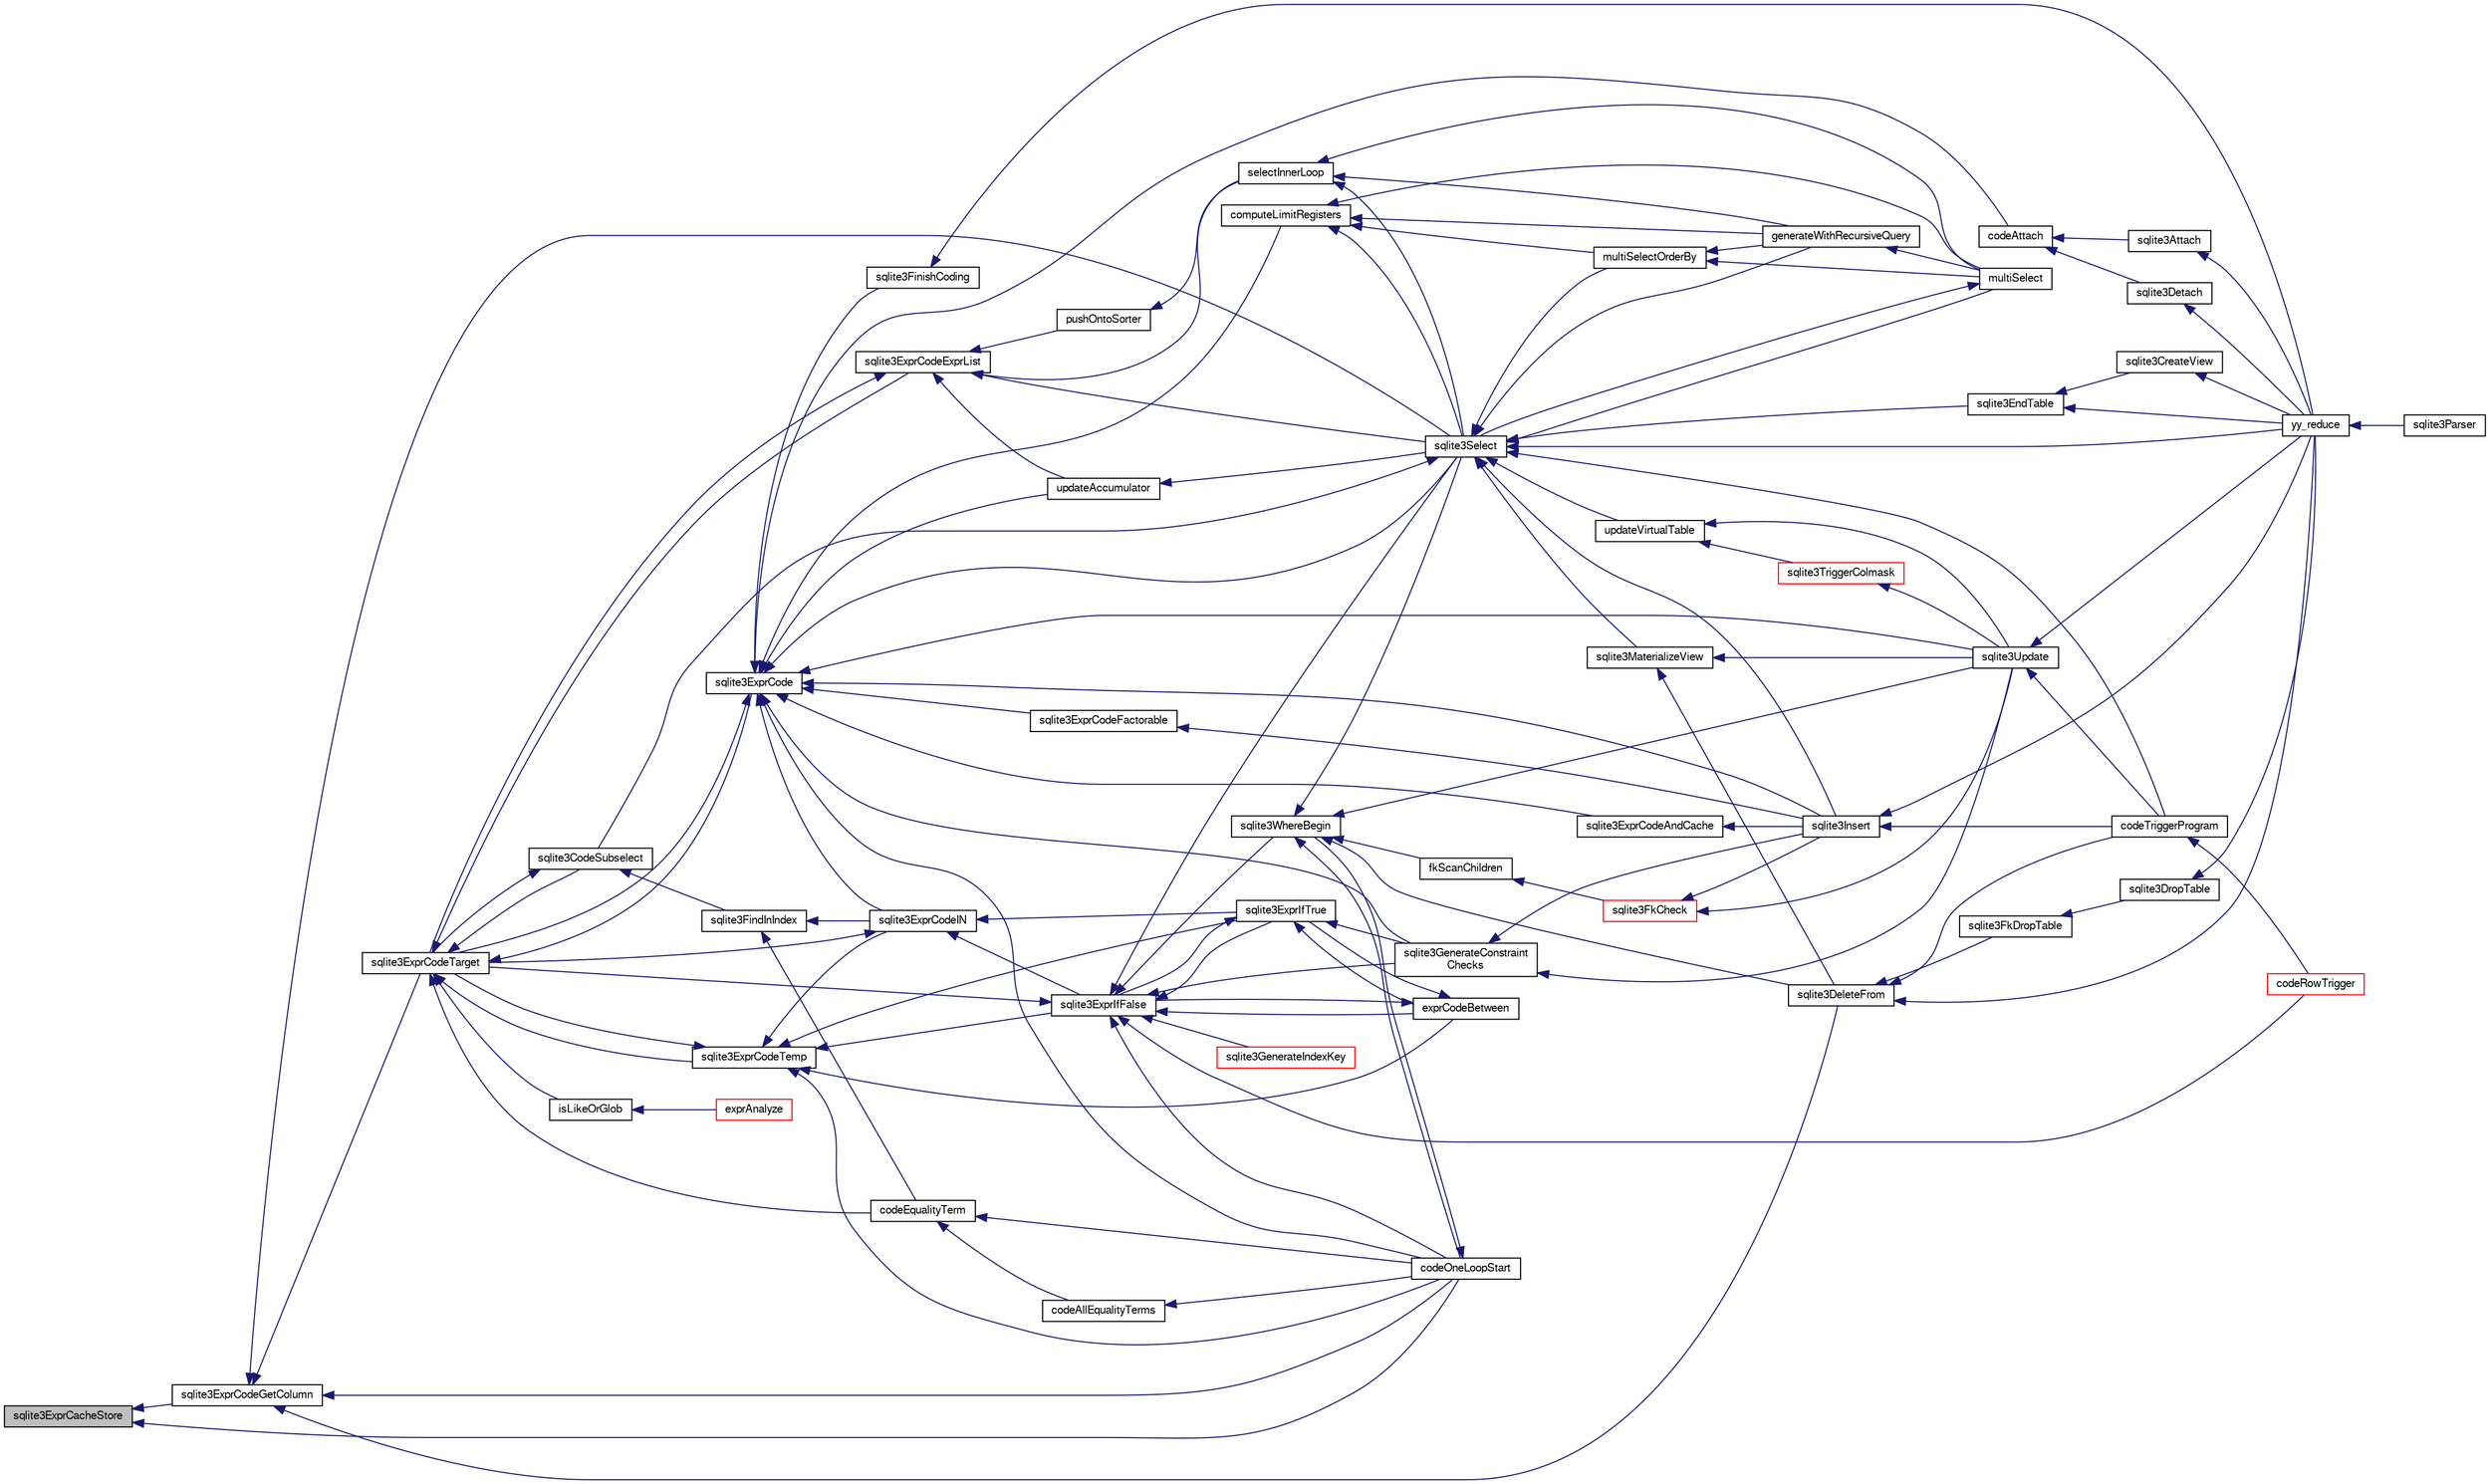 digraph "sqlite3ExprCacheStore"
{
  edge [fontname="FreeSans",fontsize="10",labelfontname="FreeSans",labelfontsize="10"];
  node [fontname="FreeSans",fontsize="10",shape=record];
  rankdir="LR";
  Node515911 [label="sqlite3ExprCacheStore",height=0.2,width=0.4,color="black", fillcolor="grey75", style="filled", fontcolor="black"];
  Node515911 -> Node515912 [dir="back",color="midnightblue",fontsize="10",style="solid",fontname="FreeSans"];
  Node515912 [label="sqlite3ExprCodeGetColumn",height=0.2,width=0.4,color="black", fillcolor="white", style="filled",URL="$sqlite3_8c.html#a053723da492b5bb45cb8df75c733155d"];
  Node515912 -> Node515913 [dir="back",color="midnightblue",fontsize="10",style="solid",fontname="FreeSans"];
  Node515913 [label="sqlite3ExprCodeTarget",height=0.2,width=0.4,color="black", fillcolor="white", style="filled",URL="$sqlite3_8c.html#a4f308397a0a3ed299ed31aaa1ae2a293"];
  Node515913 -> Node515914 [dir="back",color="midnightblue",fontsize="10",style="solid",fontname="FreeSans"];
  Node515914 [label="sqlite3CodeSubselect",height=0.2,width=0.4,color="black", fillcolor="white", style="filled",URL="$sqlite3_8c.html#aa69b46d2204a1d1b110107a1be12ee0c"];
  Node515914 -> Node515915 [dir="back",color="midnightblue",fontsize="10",style="solid",fontname="FreeSans"];
  Node515915 [label="sqlite3FindInIndex",height=0.2,width=0.4,color="black", fillcolor="white", style="filled",URL="$sqlite3_8c.html#af7d8c56ab0231f44bb5f87b3fafeffb2"];
  Node515915 -> Node515916 [dir="back",color="midnightblue",fontsize="10",style="solid",fontname="FreeSans"];
  Node515916 [label="sqlite3ExprCodeIN",height=0.2,width=0.4,color="black", fillcolor="white", style="filled",URL="$sqlite3_8c.html#ad9cf4f5b5ffb90c24a4a0900c8626193"];
  Node515916 -> Node515913 [dir="back",color="midnightblue",fontsize="10",style="solid",fontname="FreeSans"];
  Node515916 -> Node515917 [dir="back",color="midnightblue",fontsize="10",style="solid",fontname="FreeSans"];
  Node515917 [label="sqlite3ExprIfTrue",height=0.2,width=0.4,color="black", fillcolor="white", style="filled",URL="$sqlite3_8c.html#ad93a55237c23e1b743ab1f59df1a1444"];
  Node515917 -> Node515918 [dir="back",color="midnightblue",fontsize="10",style="solid",fontname="FreeSans"];
  Node515918 [label="exprCodeBetween",height=0.2,width=0.4,color="black", fillcolor="white", style="filled",URL="$sqlite3_8c.html#abd053493214542bca8f406f42145d173"];
  Node515918 -> Node515917 [dir="back",color="midnightblue",fontsize="10",style="solid",fontname="FreeSans"];
  Node515918 -> Node515919 [dir="back",color="midnightblue",fontsize="10",style="solid",fontname="FreeSans"];
  Node515919 [label="sqlite3ExprIfFalse",height=0.2,width=0.4,color="black", fillcolor="white", style="filled",URL="$sqlite3_8c.html#af97ecccb5d56e321e118414b08f65b71"];
  Node515919 -> Node515913 [dir="back",color="midnightblue",fontsize="10",style="solid",fontname="FreeSans"];
  Node515919 -> Node515918 [dir="back",color="midnightblue",fontsize="10",style="solid",fontname="FreeSans"];
  Node515919 -> Node515917 [dir="back",color="midnightblue",fontsize="10",style="solid",fontname="FreeSans"];
  Node515919 -> Node515920 [dir="back",color="midnightblue",fontsize="10",style="solid",fontname="FreeSans"];
  Node515920 [label="sqlite3GenerateIndexKey",height=0.2,width=0.4,color="red", fillcolor="white", style="filled",URL="$sqlite3_8c.html#ab85ac93d5c5e6760f45f07897be7f272"];
  Node515919 -> Node515946 [dir="back",color="midnightblue",fontsize="10",style="solid",fontname="FreeSans"];
  Node515946 [label="sqlite3GenerateConstraint\lChecks",height=0.2,width=0.4,color="black", fillcolor="white", style="filled",URL="$sqlite3_8c.html#aef639c1e6a0c0a67ca6e7690ad931bd2"];
  Node515946 -> Node515944 [dir="back",color="midnightblue",fontsize="10",style="solid",fontname="FreeSans"];
  Node515944 [label="sqlite3Insert",height=0.2,width=0.4,color="black", fillcolor="white", style="filled",URL="$sqlite3_8c.html#a5b17c9c2000bae6bdff8e6be48d7dc2b"];
  Node515944 -> Node515937 [dir="back",color="midnightblue",fontsize="10",style="solid",fontname="FreeSans"];
  Node515937 [label="codeTriggerProgram",height=0.2,width=0.4,color="black", fillcolor="white", style="filled",URL="$sqlite3_8c.html#a120801f59d9281d201d2ff4b2606836e"];
  Node515937 -> Node515938 [dir="back",color="midnightblue",fontsize="10",style="solid",fontname="FreeSans"];
  Node515938 [label="codeRowTrigger",height=0.2,width=0.4,color="red", fillcolor="white", style="filled",URL="$sqlite3_8c.html#a463cea5aaaf388b560b206570a0022fc"];
  Node515944 -> Node515924 [dir="back",color="midnightblue",fontsize="10",style="solid",fontname="FreeSans"];
  Node515924 [label="yy_reduce",height=0.2,width=0.4,color="black", fillcolor="white", style="filled",URL="$sqlite3_8c.html#a7c419a9b25711c666a9a2449ef377f14"];
  Node515924 -> Node515925 [dir="back",color="midnightblue",fontsize="10",style="solid",fontname="FreeSans"];
  Node515925 [label="sqlite3Parser",height=0.2,width=0.4,color="black", fillcolor="white", style="filled",URL="$sqlite3_8c.html#a0327d71a5fabe0b6a343d78a2602e72a"];
  Node515946 -> Node515942 [dir="back",color="midnightblue",fontsize="10",style="solid",fontname="FreeSans"];
  Node515942 [label="sqlite3Update",height=0.2,width=0.4,color="black", fillcolor="white", style="filled",URL="$sqlite3_8c.html#ac5aa67c46e8cc8174566fabe6809fafa"];
  Node515942 -> Node515937 [dir="back",color="midnightblue",fontsize="10",style="solid",fontname="FreeSans"];
  Node515942 -> Node515924 [dir="back",color="midnightblue",fontsize="10",style="solid",fontname="FreeSans"];
  Node515919 -> Node515952 [dir="back",color="midnightblue",fontsize="10",style="solid",fontname="FreeSans"];
  Node515952 [label="sqlite3Select",height=0.2,width=0.4,color="black", fillcolor="white", style="filled",URL="$sqlite3_8c.html#a2465ee8c956209ba4b272477b7c21a45"];
  Node515952 -> Node515914 [dir="back",color="midnightblue",fontsize="10",style="solid",fontname="FreeSans"];
  Node515952 -> Node515927 [dir="back",color="midnightblue",fontsize="10",style="solid",fontname="FreeSans"];
  Node515927 [label="sqlite3EndTable",height=0.2,width=0.4,color="black", fillcolor="white", style="filled",URL="$sqlite3_8c.html#a7b5f2c66c0f0b6f819d970ca389768b0"];
  Node515927 -> Node515928 [dir="back",color="midnightblue",fontsize="10",style="solid",fontname="FreeSans"];
  Node515928 [label="sqlite3CreateView",height=0.2,width=0.4,color="black", fillcolor="white", style="filled",URL="$sqlite3_8c.html#a9d85cb00ff71dee5cd9a019503a6982e"];
  Node515928 -> Node515924 [dir="back",color="midnightblue",fontsize="10",style="solid",fontname="FreeSans"];
  Node515927 -> Node515924 [dir="back",color="midnightblue",fontsize="10",style="solid",fontname="FreeSans"];
  Node515952 -> Node515953 [dir="back",color="midnightblue",fontsize="10",style="solid",fontname="FreeSans"];
  Node515953 [label="sqlite3MaterializeView",height=0.2,width=0.4,color="black", fillcolor="white", style="filled",URL="$sqlite3_8c.html#a4557984b0b75f998fb0c3f231c9b1def"];
  Node515953 -> Node515934 [dir="back",color="midnightblue",fontsize="10",style="solid",fontname="FreeSans"];
  Node515934 [label="sqlite3DeleteFrom",height=0.2,width=0.4,color="black", fillcolor="white", style="filled",URL="$sqlite3_8c.html#ab9b4b45349188b49eabb23f94608a091"];
  Node515934 -> Node515935 [dir="back",color="midnightblue",fontsize="10",style="solid",fontname="FreeSans"];
  Node515935 [label="sqlite3FkDropTable",height=0.2,width=0.4,color="black", fillcolor="white", style="filled",URL="$sqlite3_8c.html#a1218c6fc74e89152ceaa4760e82f5ef9"];
  Node515935 -> Node515936 [dir="back",color="midnightblue",fontsize="10",style="solid",fontname="FreeSans"];
  Node515936 [label="sqlite3DropTable",height=0.2,width=0.4,color="black", fillcolor="white", style="filled",URL="$sqlite3_8c.html#a5534f77364b5568783c0e50db3c9defb"];
  Node515936 -> Node515924 [dir="back",color="midnightblue",fontsize="10",style="solid",fontname="FreeSans"];
  Node515934 -> Node515937 [dir="back",color="midnightblue",fontsize="10",style="solid",fontname="FreeSans"];
  Node515934 -> Node515924 [dir="back",color="midnightblue",fontsize="10",style="solid",fontname="FreeSans"];
  Node515953 -> Node515942 [dir="back",color="midnightblue",fontsize="10",style="solid",fontname="FreeSans"];
  Node515952 -> Node515944 [dir="back",color="midnightblue",fontsize="10",style="solid",fontname="FreeSans"];
  Node515952 -> Node515954 [dir="back",color="midnightblue",fontsize="10",style="solid",fontname="FreeSans"];
  Node515954 [label="generateWithRecursiveQuery",height=0.2,width=0.4,color="black", fillcolor="white", style="filled",URL="$sqlite3_8c.html#ade2c3663fa9c3b9676507984b9483942"];
  Node515954 -> Node515955 [dir="back",color="midnightblue",fontsize="10",style="solid",fontname="FreeSans"];
  Node515955 [label="multiSelect",height=0.2,width=0.4,color="black", fillcolor="white", style="filled",URL="$sqlite3_8c.html#a6456c61f3d9b2389738753cedfa24fa7"];
  Node515955 -> Node515952 [dir="back",color="midnightblue",fontsize="10",style="solid",fontname="FreeSans"];
  Node515952 -> Node515955 [dir="back",color="midnightblue",fontsize="10",style="solid",fontname="FreeSans"];
  Node515952 -> Node515956 [dir="back",color="midnightblue",fontsize="10",style="solid",fontname="FreeSans"];
  Node515956 [label="multiSelectOrderBy",height=0.2,width=0.4,color="black", fillcolor="white", style="filled",URL="$sqlite3_8c.html#afcdb8488c6f4dfdadaf9f04bca35b808"];
  Node515956 -> Node515954 [dir="back",color="midnightblue",fontsize="10",style="solid",fontname="FreeSans"];
  Node515956 -> Node515955 [dir="back",color="midnightblue",fontsize="10",style="solid",fontname="FreeSans"];
  Node515952 -> Node515937 [dir="back",color="midnightblue",fontsize="10",style="solid",fontname="FreeSans"];
  Node515952 -> Node515957 [dir="back",color="midnightblue",fontsize="10",style="solid",fontname="FreeSans"];
  Node515957 [label="updateVirtualTable",height=0.2,width=0.4,color="black", fillcolor="white", style="filled",URL="$sqlite3_8c.html#a740220531db9293c39a2cdd7da3f74e1"];
  Node515957 -> Node515945 [dir="back",color="midnightblue",fontsize="10",style="solid",fontname="FreeSans"];
  Node515945 [label="sqlite3TriggerColmask",height=0.2,width=0.4,color="red", fillcolor="white", style="filled",URL="$sqlite3_8c.html#acace8e99e37ae5e84ea03c65e820c540"];
  Node515945 -> Node515942 [dir="back",color="midnightblue",fontsize="10",style="solid",fontname="FreeSans"];
  Node515957 -> Node515942 [dir="back",color="midnightblue",fontsize="10",style="solid",fontname="FreeSans"];
  Node515952 -> Node515924 [dir="back",color="midnightblue",fontsize="10",style="solid",fontname="FreeSans"];
  Node515919 -> Node515938 [dir="back",color="midnightblue",fontsize="10",style="solid",fontname="FreeSans"];
  Node515919 -> Node515958 [dir="back",color="midnightblue",fontsize="10",style="solid",fontname="FreeSans"];
  Node515958 [label="codeOneLoopStart",height=0.2,width=0.4,color="black", fillcolor="white", style="filled",URL="$sqlite3_8c.html#aa868875120b151c169cc79139ed6e008"];
  Node515958 -> Node515949 [dir="back",color="midnightblue",fontsize="10",style="solid",fontname="FreeSans"];
  Node515949 [label="sqlite3WhereBegin",height=0.2,width=0.4,color="black", fillcolor="white", style="filled",URL="$sqlite3_8c.html#acad049f5c9a96a8118cffd5e5ce89f7c"];
  Node515949 -> Node515934 [dir="back",color="midnightblue",fontsize="10",style="solid",fontname="FreeSans"];
  Node515949 -> Node515950 [dir="back",color="midnightblue",fontsize="10",style="solid",fontname="FreeSans"];
  Node515950 [label="fkScanChildren",height=0.2,width=0.4,color="black", fillcolor="white", style="filled",URL="$sqlite3_8c.html#a67c9dcb484336b3155e7a82a037d4691"];
  Node515950 -> Node515951 [dir="back",color="midnightblue",fontsize="10",style="solid",fontname="FreeSans"];
  Node515951 [label="sqlite3FkCheck",height=0.2,width=0.4,color="red", fillcolor="white", style="filled",URL="$sqlite3_8c.html#aa38fb76c7d6f48f19772877a41703b92"];
  Node515951 -> Node515944 [dir="back",color="midnightblue",fontsize="10",style="solid",fontname="FreeSans"];
  Node515951 -> Node515942 [dir="back",color="midnightblue",fontsize="10",style="solid",fontname="FreeSans"];
  Node515949 -> Node515952 [dir="back",color="midnightblue",fontsize="10",style="solid",fontname="FreeSans"];
  Node515949 -> Node515942 [dir="back",color="midnightblue",fontsize="10",style="solid",fontname="FreeSans"];
  Node515949 -> Node515958 [dir="back",color="midnightblue",fontsize="10",style="solid",fontname="FreeSans"];
  Node515919 -> Node515949 [dir="back",color="midnightblue",fontsize="10",style="solid",fontname="FreeSans"];
  Node515917 -> Node515919 [dir="back",color="midnightblue",fontsize="10",style="solid",fontname="FreeSans"];
  Node515917 -> Node515946 [dir="back",color="midnightblue",fontsize="10",style="solid",fontname="FreeSans"];
  Node515916 -> Node515919 [dir="back",color="midnightblue",fontsize="10",style="solid",fontname="FreeSans"];
  Node515915 -> Node515959 [dir="back",color="midnightblue",fontsize="10",style="solid",fontname="FreeSans"];
  Node515959 [label="codeEqualityTerm",height=0.2,width=0.4,color="black", fillcolor="white", style="filled",URL="$sqlite3_8c.html#ad88a57073f031452c9843e97f15acc47"];
  Node515959 -> Node515960 [dir="back",color="midnightblue",fontsize="10",style="solid",fontname="FreeSans"];
  Node515960 [label="codeAllEqualityTerms",height=0.2,width=0.4,color="black", fillcolor="white", style="filled",URL="$sqlite3_8c.html#a3095598b812500a4efe41bf17cd49381"];
  Node515960 -> Node515958 [dir="back",color="midnightblue",fontsize="10",style="solid",fontname="FreeSans"];
  Node515959 -> Node515958 [dir="back",color="midnightblue",fontsize="10",style="solid",fontname="FreeSans"];
  Node515914 -> Node515913 [dir="back",color="midnightblue",fontsize="10",style="solid",fontname="FreeSans"];
  Node515913 -> Node515961 [dir="back",color="midnightblue",fontsize="10",style="solid",fontname="FreeSans"];
  Node515961 [label="sqlite3ExprCodeTemp",height=0.2,width=0.4,color="black", fillcolor="white", style="filled",URL="$sqlite3_8c.html#a3bc5c1ccb3c5851847e2aeb4a84ae1fc"];
  Node515961 -> Node515916 [dir="back",color="midnightblue",fontsize="10",style="solid",fontname="FreeSans"];
  Node515961 -> Node515913 [dir="back",color="midnightblue",fontsize="10",style="solid",fontname="FreeSans"];
  Node515961 -> Node515918 [dir="back",color="midnightblue",fontsize="10",style="solid",fontname="FreeSans"];
  Node515961 -> Node515917 [dir="back",color="midnightblue",fontsize="10",style="solid",fontname="FreeSans"];
  Node515961 -> Node515919 [dir="back",color="midnightblue",fontsize="10",style="solid",fontname="FreeSans"];
  Node515961 -> Node515958 [dir="back",color="midnightblue",fontsize="10",style="solid",fontname="FreeSans"];
  Node515913 -> Node515962 [dir="back",color="midnightblue",fontsize="10",style="solid",fontname="FreeSans"];
  Node515962 [label="sqlite3ExprCode",height=0.2,width=0.4,color="black", fillcolor="white", style="filled",URL="$sqlite3_8c.html#a75f270fb0b111b86924cca4ea507b417"];
  Node515962 -> Node515916 [dir="back",color="midnightblue",fontsize="10",style="solid",fontname="FreeSans"];
  Node515962 -> Node515913 [dir="back",color="midnightblue",fontsize="10",style="solid",fontname="FreeSans"];
  Node515962 -> Node515963 [dir="back",color="midnightblue",fontsize="10",style="solid",fontname="FreeSans"];
  Node515963 [label="sqlite3ExprCodeFactorable",height=0.2,width=0.4,color="black", fillcolor="white", style="filled",URL="$sqlite3_8c.html#a843f7fd58eec5a683c1fd8435fcd1e84"];
  Node515963 -> Node515944 [dir="back",color="midnightblue",fontsize="10",style="solid",fontname="FreeSans"];
  Node515962 -> Node515964 [dir="back",color="midnightblue",fontsize="10",style="solid",fontname="FreeSans"];
  Node515964 [label="sqlite3ExprCodeAndCache",height=0.2,width=0.4,color="black", fillcolor="white", style="filled",URL="$sqlite3_8c.html#ae3e46527d9b7fc9cb9236d21a5e6b1d8"];
  Node515964 -> Node515944 [dir="back",color="midnightblue",fontsize="10",style="solid",fontname="FreeSans"];
  Node515962 -> Node515965 [dir="back",color="midnightblue",fontsize="10",style="solid",fontname="FreeSans"];
  Node515965 [label="codeAttach",height=0.2,width=0.4,color="black", fillcolor="white", style="filled",URL="$sqlite3_8c.html#ade4e9e30d828a19c191fdcb098676d5b"];
  Node515965 -> Node515966 [dir="back",color="midnightblue",fontsize="10",style="solid",fontname="FreeSans"];
  Node515966 [label="sqlite3Detach",height=0.2,width=0.4,color="black", fillcolor="white", style="filled",URL="$sqlite3_8c.html#ab1a5a0b01c7560aef5e0b8603a68747d"];
  Node515966 -> Node515924 [dir="back",color="midnightblue",fontsize="10",style="solid",fontname="FreeSans"];
  Node515965 -> Node515967 [dir="back",color="midnightblue",fontsize="10",style="solid",fontname="FreeSans"];
  Node515967 [label="sqlite3Attach",height=0.2,width=0.4,color="black", fillcolor="white", style="filled",URL="$sqlite3_8c.html#ae0907fe0b43cc1b4c7e6a16213e8546f"];
  Node515967 -> Node515924 [dir="back",color="midnightblue",fontsize="10",style="solid",fontname="FreeSans"];
  Node515962 -> Node515968 [dir="back",color="midnightblue",fontsize="10",style="solid",fontname="FreeSans"];
  Node515968 [label="sqlite3FinishCoding",height=0.2,width=0.4,color="black", fillcolor="white", style="filled",URL="$sqlite3_8c.html#a651bc5b446c276c092705856d995b278"];
  Node515968 -> Node515924 [dir="back",color="midnightblue",fontsize="10",style="solid",fontname="FreeSans"];
  Node515962 -> Node515944 [dir="back",color="midnightblue",fontsize="10",style="solid",fontname="FreeSans"];
  Node515962 -> Node515946 [dir="back",color="midnightblue",fontsize="10",style="solid",fontname="FreeSans"];
  Node515962 -> Node515969 [dir="back",color="midnightblue",fontsize="10",style="solid",fontname="FreeSans"];
  Node515969 [label="computeLimitRegisters",height=0.2,width=0.4,color="black", fillcolor="white", style="filled",URL="$sqlite3_8c.html#ae9d37055e4905929b6f6cda5461e2f37"];
  Node515969 -> Node515954 [dir="back",color="midnightblue",fontsize="10",style="solid",fontname="FreeSans"];
  Node515969 -> Node515955 [dir="back",color="midnightblue",fontsize="10",style="solid",fontname="FreeSans"];
  Node515969 -> Node515956 [dir="back",color="midnightblue",fontsize="10",style="solid",fontname="FreeSans"];
  Node515969 -> Node515952 [dir="back",color="midnightblue",fontsize="10",style="solid",fontname="FreeSans"];
  Node515962 -> Node515970 [dir="back",color="midnightblue",fontsize="10",style="solid",fontname="FreeSans"];
  Node515970 [label="updateAccumulator",height=0.2,width=0.4,color="black", fillcolor="white", style="filled",URL="$sqlite3_8c.html#a1681660dd3ecd50c8727d6e56a537bd9"];
  Node515970 -> Node515952 [dir="back",color="midnightblue",fontsize="10",style="solid",fontname="FreeSans"];
  Node515962 -> Node515952 [dir="back",color="midnightblue",fontsize="10",style="solid",fontname="FreeSans"];
  Node515962 -> Node515942 [dir="back",color="midnightblue",fontsize="10",style="solid",fontname="FreeSans"];
  Node515962 -> Node515958 [dir="back",color="midnightblue",fontsize="10",style="solid",fontname="FreeSans"];
  Node515913 -> Node515971 [dir="back",color="midnightblue",fontsize="10",style="solid",fontname="FreeSans"];
  Node515971 [label="sqlite3ExprCodeExprList",height=0.2,width=0.4,color="black", fillcolor="white", style="filled",URL="$sqlite3_8c.html#a05b2b3dc3de7565de24eb3a2ff4e9566"];
  Node515971 -> Node515913 [dir="back",color="midnightblue",fontsize="10",style="solid",fontname="FreeSans"];
  Node515971 -> Node515972 [dir="back",color="midnightblue",fontsize="10",style="solid",fontname="FreeSans"];
  Node515972 [label="pushOntoSorter",height=0.2,width=0.4,color="black", fillcolor="white", style="filled",URL="$sqlite3_8c.html#a4555397beb584a386e7739cf022a6651"];
  Node515972 -> Node515973 [dir="back",color="midnightblue",fontsize="10",style="solid",fontname="FreeSans"];
  Node515973 [label="selectInnerLoop",height=0.2,width=0.4,color="black", fillcolor="white", style="filled",URL="$sqlite3_8c.html#ababe0933661ebe67eb0e6074bb1fd411"];
  Node515973 -> Node515954 [dir="back",color="midnightblue",fontsize="10",style="solid",fontname="FreeSans"];
  Node515973 -> Node515955 [dir="back",color="midnightblue",fontsize="10",style="solid",fontname="FreeSans"];
  Node515973 -> Node515952 [dir="back",color="midnightblue",fontsize="10",style="solid",fontname="FreeSans"];
  Node515971 -> Node515973 [dir="back",color="midnightblue",fontsize="10",style="solid",fontname="FreeSans"];
  Node515971 -> Node515970 [dir="back",color="midnightblue",fontsize="10",style="solid",fontname="FreeSans"];
  Node515971 -> Node515952 [dir="back",color="midnightblue",fontsize="10",style="solid",fontname="FreeSans"];
  Node515913 -> Node515974 [dir="back",color="midnightblue",fontsize="10",style="solid",fontname="FreeSans"];
  Node515974 [label="isLikeOrGlob",height=0.2,width=0.4,color="black", fillcolor="white", style="filled",URL="$sqlite3_8c.html#a6c38e495198bf8976f68d1a6ebd74a50"];
  Node515974 -> Node515975 [dir="back",color="midnightblue",fontsize="10",style="solid",fontname="FreeSans"];
  Node515975 [label="exprAnalyze",height=0.2,width=0.4,color="red", fillcolor="white", style="filled",URL="$sqlite3_8c.html#acb10e48c9a4184a4edd9bfd5b14ad0b7"];
  Node515913 -> Node515959 [dir="back",color="midnightblue",fontsize="10",style="solid",fontname="FreeSans"];
  Node515912 -> Node515934 [dir="back",color="midnightblue",fontsize="10",style="solid",fontname="FreeSans"];
  Node515912 -> Node515952 [dir="back",color="midnightblue",fontsize="10",style="solid",fontname="FreeSans"];
  Node515912 -> Node515958 [dir="back",color="midnightblue",fontsize="10",style="solid",fontname="FreeSans"];
  Node515911 -> Node515958 [dir="back",color="midnightblue",fontsize="10",style="solid",fontname="FreeSans"];
}

